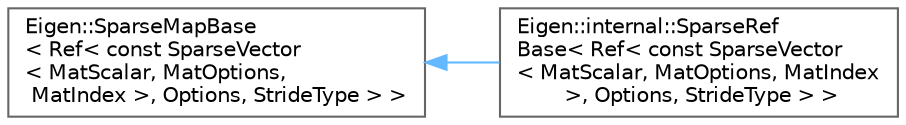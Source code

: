 digraph "类继承关系图"
{
 // LATEX_PDF_SIZE
  bgcolor="transparent";
  edge [fontname=Helvetica,fontsize=10,labelfontname=Helvetica,labelfontsize=10];
  node [fontname=Helvetica,fontsize=10,shape=box,height=0.2,width=0.4];
  rankdir="LR";
  Node0 [id="Node000000",label="Eigen::SparseMapBase\l\< Ref\< const SparseVector\l\< MatScalar, MatOptions,\l MatIndex \>, Options, StrideType \> \>",height=0.2,width=0.4,color="grey40", fillcolor="white", style="filled",URL="$class_eigen_1_1_sparse_map_base.html",tooltip=" "];
  Node0 -> Node1 [id="edge4690_Node000000_Node000001",dir="back",color="steelblue1",style="solid",tooltip=" "];
  Node1 [id="Node000001",label="Eigen::internal::SparseRef\lBase\< Ref\< const SparseVector\l\< MatScalar, MatOptions, MatIndex\l \>, Options, StrideType \> \>",height=0.2,width=0.4,color="grey40", fillcolor="white", style="filled",URL="$class_eigen_1_1internal_1_1_sparse_ref_base.html",tooltip=" "];
}
